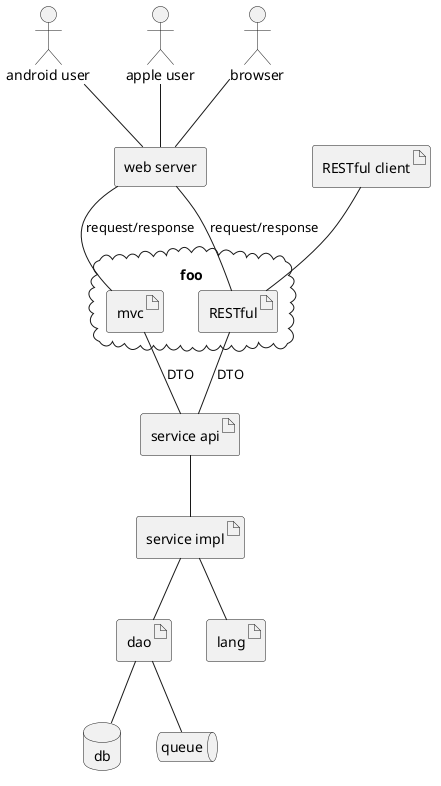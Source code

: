 @startuml
actor android [
    android user
]
actor apple [
    apple user
]
actor browser
agent server [
    web server
]

database db
queue queue
cloud foo  {
    artifact RESTful
    artifact mvc
}
artifact RESTful_client [
    RESTful client
]
artifact service_api [
     service api
]
artifact service_impl [
    service impl
]
artifact dao
artifact lang
android -- server
apple -- server
browser -- server
server -- mvc : request/response
server -- RESTful : request/response
RESTful_client -- RESTful
RESTful -- service_api : DTO
mvc -- service_api : DTO
service_api -- service_impl
service_impl -- lang
service_impl -- dao
dao -- db
dao -- queue
@enduml